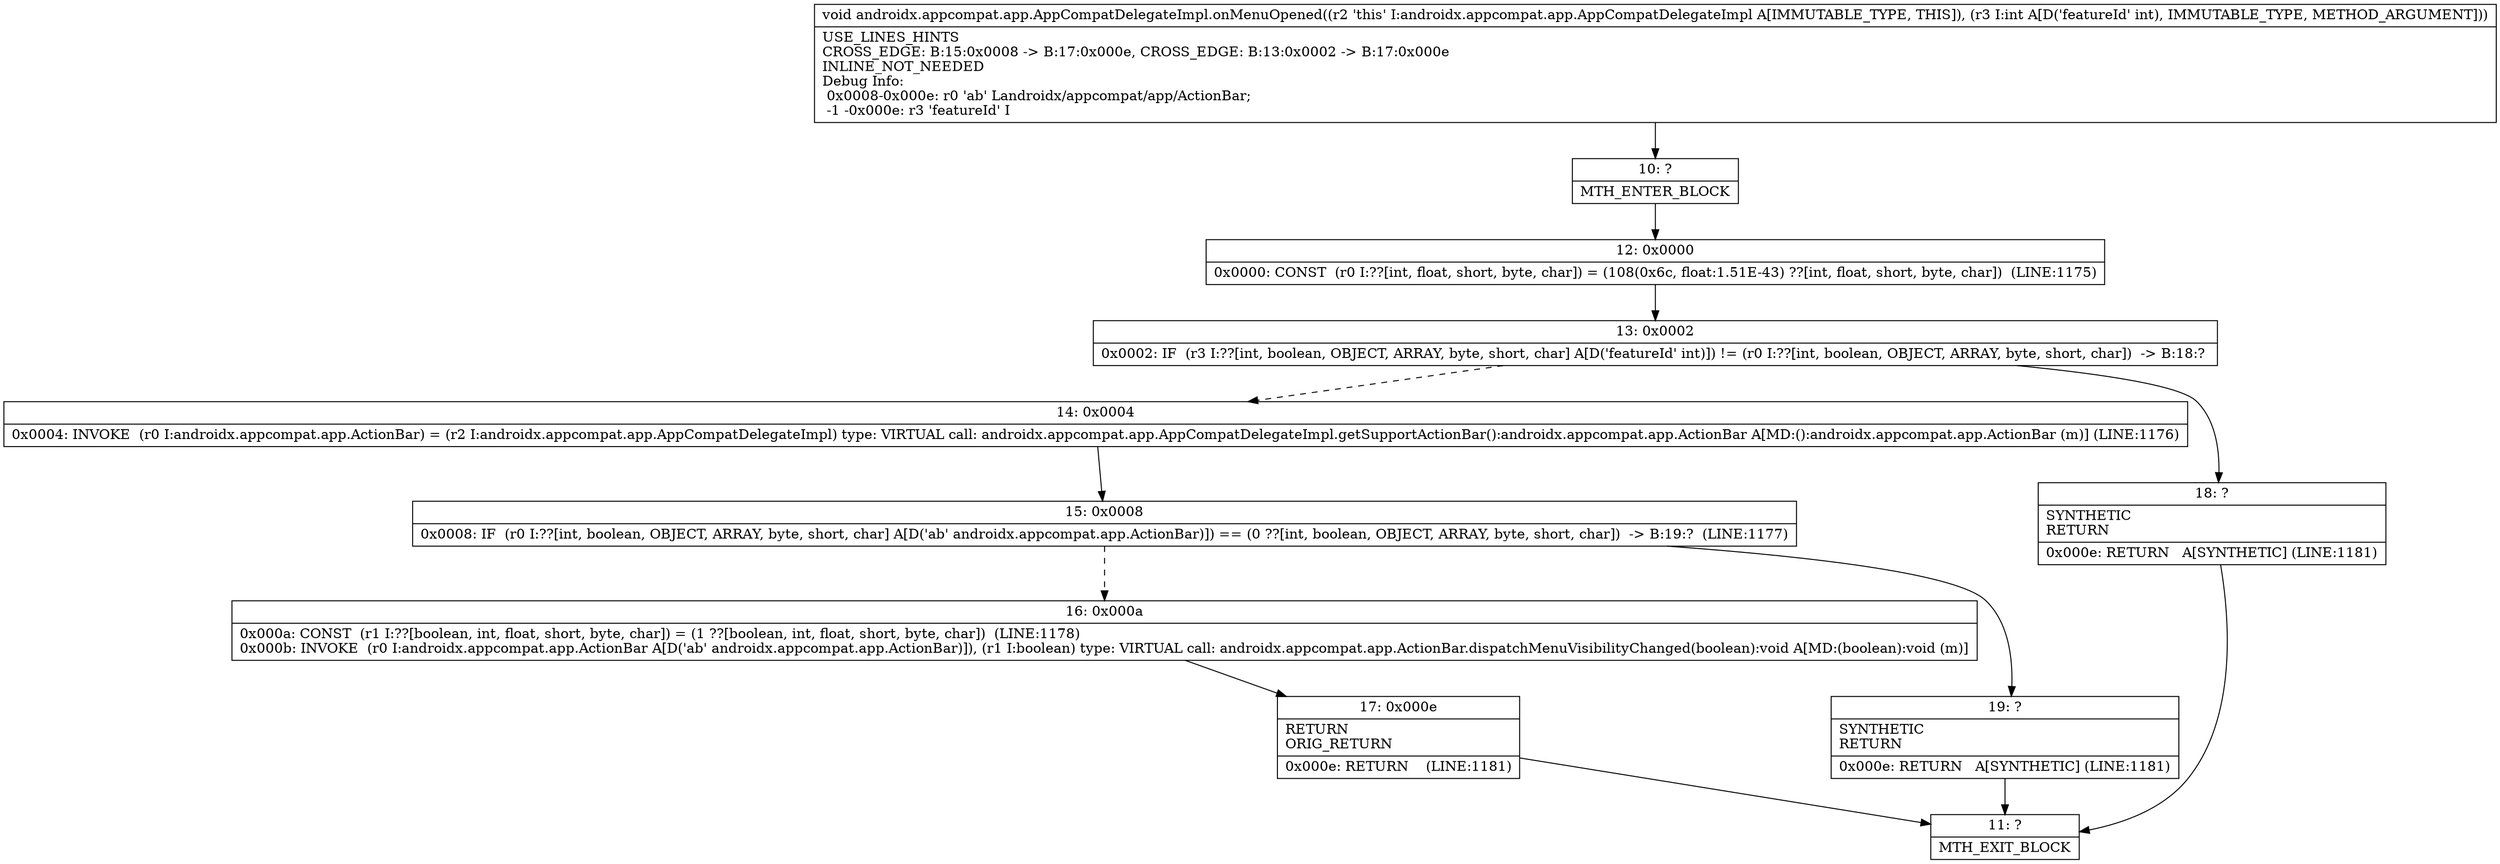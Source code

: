 digraph "CFG forandroidx.appcompat.app.AppCompatDelegateImpl.onMenuOpened(I)V" {
Node_10 [shape=record,label="{10\:\ ?|MTH_ENTER_BLOCK\l}"];
Node_12 [shape=record,label="{12\:\ 0x0000|0x0000: CONST  (r0 I:??[int, float, short, byte, char]) = (108(0x6c, float:1.51E\-43) ??[int, float, short, byte, char])  (LINE:1175)\l}"];
Node_13 [shape=record,label="{13\:\ 0x0002|0x0002: IF  (r3 I:??[int, boolean, OBJECT, ARRAY, byte, short, char] A[D('featureId' int)]) != (r0 I:??[int, boolean, OBJECT, ARRAY, byte, short, char])  \-\> B:18:? \l}"];
Node_14 [shape=record,label="{14\:\ 0x0004|0x0004: INVOKE  (r0 I:androidx.appcompat.app.ActionBar) = (r2 I:androidx.appcompat.app.AppCompatDelegateImpl) type: VIRTUAL call: androidx.appcompat.app.AppCompatDelegateImpl.getSupportActionBar():androidx.appcompat.app.ActionBar A[MD:():androidx.appcompat.app.ActionBar (m)] (LINE:1176)\l}"];
Node_15 [shape=record,label="{15\:\ 0x0008|0x0008: IF  (r0 I:??[int, boolean, OBJECT, ARRAY, byte, short, char] A[D('ab' androidx.appcompat.app.ActionBar)]) == (0 ??[int, boolean, OBJECT, ARRAY, byte, short, char])  \-\> B:19:?  (LINE:1177)\l}"];
Node_16 [shape=record,label="{16\:\ 0x000a|0x000a: CONST  (r1 I:??[boolean, int, float, short, byte, char]) = (1 ??[boolean, int, float, short, byte, char])  (LINE:1178)\l0x000b: INVOKE  (r0 I:androidx.appcompat.app.ActionBar A[D('ab' androidx.appcompat.app.ActionBar)]), (r1 I:boolean) type: VIRTUAL call: androidx.appcompat.app.ActionBar.dispatchMenuVisibilityChanged(boolean):void A[MD:(boolean):void (m)]\l}"];
Node_17 [shape=record,label="{17\:\ 0x000e|RETURN\lORIG_RETURN\l|0x000e: RETURN    (LINE:1181)\l}"];
Node_11 [shape=record,label="{11\:\ ?|MTH_EXIT_BLOCK\l}"];
Node_19 [shape=record,label="{19\:\ ?|SYNTHETIC\lRETURN\l|0x000e: RETURN   A[SYNTHETIC] (LINE:1181)\l}"];
Node_18 [shape=record,label="{18\:\ ?|SYNTHETIC\lRETURN\l|0x000e: RETURN   A[SYNTHETIC] (LINE:1181)\l}"];
MethodNode[shape=record,label="{void androidx.appcompat.app.AppCompatDelegateImpl.onMenuOpened((r2 'this' I:androidx.appcompat.app.AppCompatDelegateImpl A[IMMUTABLE_TYPE, THIS]), (r3 I:int A[D('featureId' int), IMMUTABLE_TYPE, METHOD_ARGUMENT]))  | USE_LINES_HINTS\lCROSS_EDGE: B:15:0x0008 \-\> B:17:0x000e, CROSS_EDGE: B:13:0x0002 \-\> B:17:0x000e\lINLINE_NOT_NEEDED\lDebug Info:\l  0x0008\-0x000e: r0 'ab' Landroidx\/appcompat\/app\/ActionBar;\l  \-1 \-0x000e: r3 'featureId' I\l}"];
MethodNode -> Node_10;Node_10 -> Node_12;
Node_12 -> Node_13;
Node_13 -> Node_14[style=dashed];
Node_13 -> Node_18;
Node_14 -> Node_15;
Node_15 -> Node_16[style=dashed];
Node_15 -> Node_19;
Node_16 -> Node_17;
Node_17 -> Node_11;
Node_19 -> Node_11;
Node_18 -> Node_11;
}

